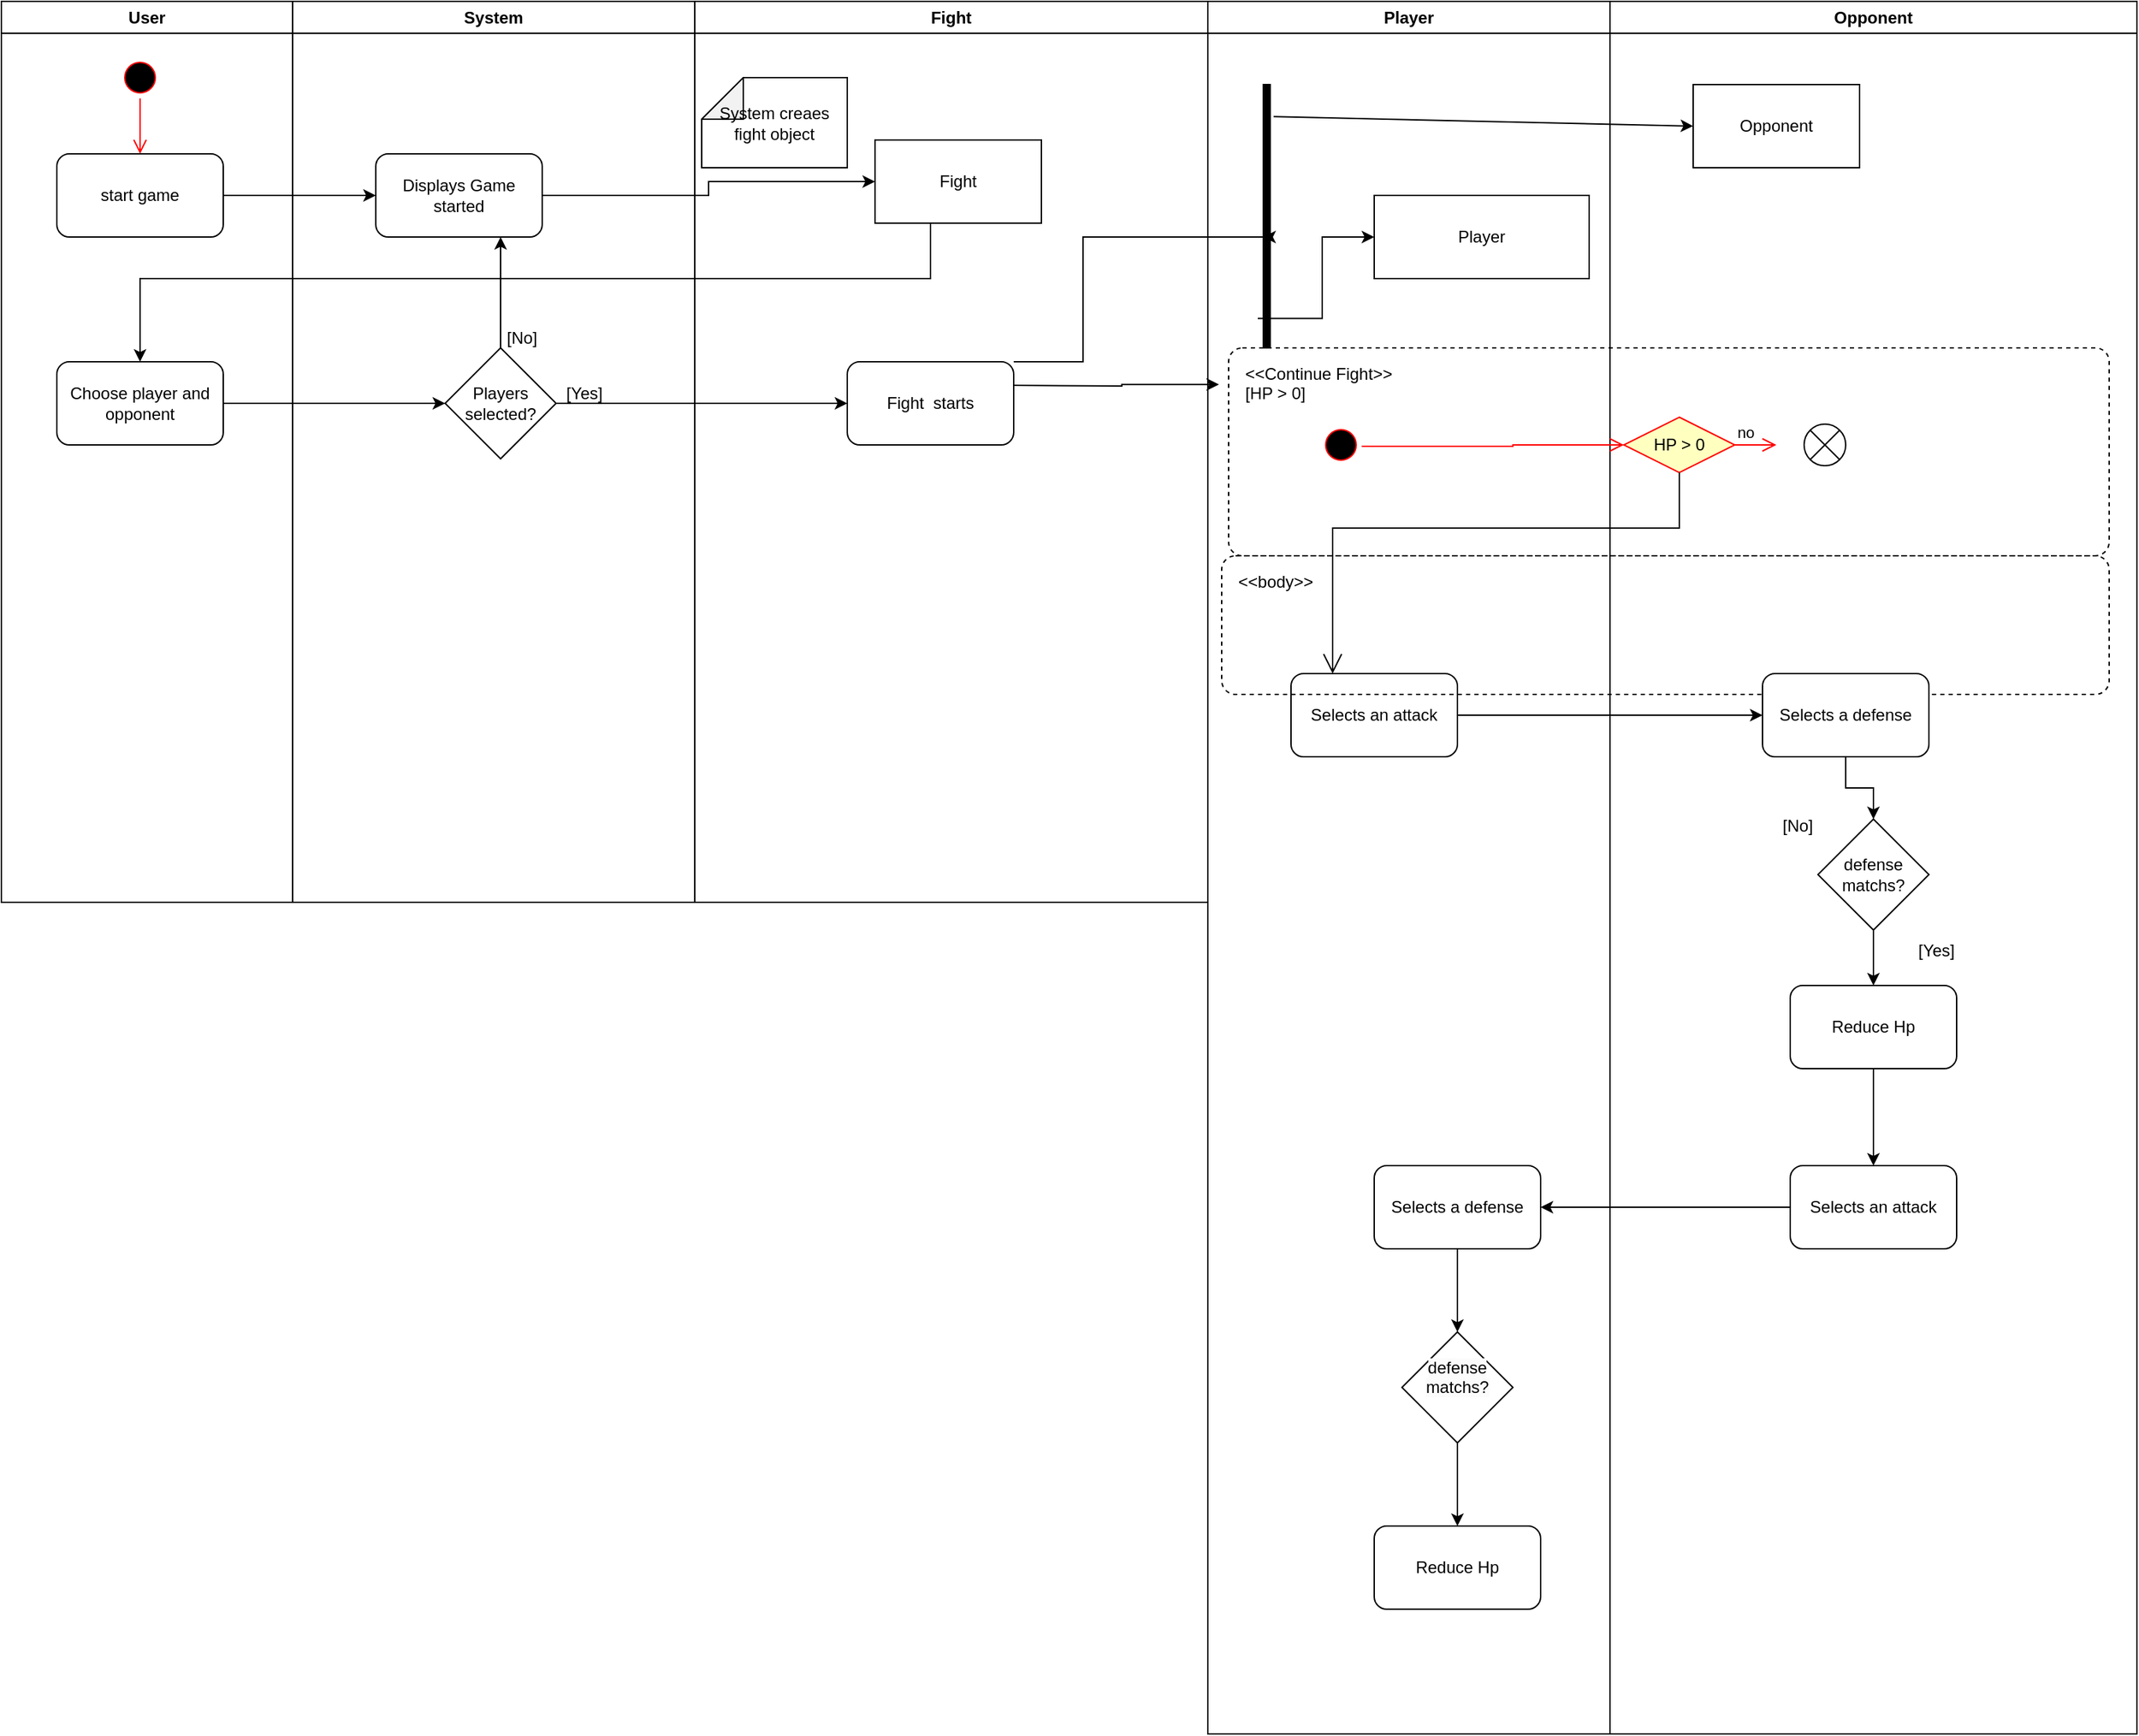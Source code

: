 <mxfile version="24.4.0" type="github">
  <diagram name="Page-1" id="WcU2-rj4ujFakDKieW-e">
    <mxGraphModel dx="1323" dy="765" grid="1" gridSize="10" guides="1" tooltips="1" connect="1" arrows="1" fold="1" page="1" pageScale="1" pageWidth="827" pageHeight="1169" math="0" shadow="0">
      <root>
        <mxCell id="0" />
        <mxCell id="1" parent="0" />
        <mxCell id="Txl1YUPHuKetv443UR-g-1" value="User" style="swimlane;whiteSpace=wrap;html=1;direction=east;" vertex="1" parent="1">
          <mxGeometry x="300" y="100" width="210" height="650" as="geometry" />
        </mxCell>
        <mxCell id="QtDyZnjSP6VQ8vrl4qWN-1" value="" style="ellipse;html=1;shape=startState;fillColor=#000000;strokeColor=#ff0000;" parent="Txl1YUPHuKetv443UR-g-1" vertex="1">
          <mxGeometry x="85" y="40" width="30" height="30" as="geometry" />
        </mxCell>
        <mxCell id="QtDyZnjSP6VQ8vrl4qWN-3" value="start game" style="rounded=1;whiteSpace=wrap;html=1;" parent="Txl1YUPHuKetv443UR-g-1" vertex="1">
          <mxGeometry x="40" y="110" width="120" height="60" as="geometry" />
        </mxCell>
        <mxCell id="QtDyZnjSP6VQ8vrl4qWN-2" value="" style="edgeStyle=orthogonalEdgeStyle;html=1;verticalAlign=bottom;endArrow=open;endSize=8;strokeColor=#ff0000;rounded=0;entryX=0.5;entryY=0;entryDx=0;entryDy=0;" parent="Txl1YUPHuKetv443UR-g-1" source="QtDyZnjSP6VQ8vrl4qWN-1" edge="1" target="QtDyZnjSP6VQ8vrl4qWN-3">
          <mxGeometry relative="1" as="geometry">
            <mxPoint x="-125" y="60" as="targetPoint" />
          </mxGeometry>
        </mxCell>
        <mxCell id="Txl1YUPHuKetv443UR-g-6" value="Choose player and opponent" style="rounded=1;whiteSpace=wrap;html=1;" vertex="1" parent="Txl1YUPHuKetv443UR-g-1">
          <mxGeometry x="40" y="260" width="120" height="60" as="geometry" />
        </mxCell>
        <mxCell id="Txl1YUPHuKetv443UR-g-2" value="System" style="swimlane;whiteSpace=wrap;html=1;" vertex="1" parent="1">
          <mxGeometry x="510" y="100" width="290" height="650" as="geometry" />
        </mxCell>
        <mxCell id="QtDyZnjSP6VQ8vrl4qWN-4" value="Displays Game started" style="rounded=1;whiteSpace=wrap;html=1;" parent="Txl1YUPHuKetv443UR-g-2" vertex="1">
          <mxGeometry x="60" y="110" width="120" height="60" as="geometry" />
        </mxCell>
        <mxCell id="Txl1YUPHuKetv443UR-g-14" style="edgeStyle=orthogonalEdgeStyle;rounded=0;orthogonalLoop=1;jettySize=auto;html=1;entryX=0.75;entryY=1;entryDx=0;entryDy=0;" edge="1" parent="Txl1YUPHuKetv443UR-g-2" source="Txl1YUPHuKetv443UR-g-10" target="QtDyZnjSP6VQ8vrl4qWN-4">
          <mxGeometry relative="1" as="geometry" />
        </mxCell>
        <mxCell id="Txl1YUPHuKetv443UR-g-10" value="Players selected?" style="rhombus;whiteSpace=wrap;html=1;" vertex="1" parent="Txl1YUPHuKetv443UR-g-2">
          <mxGeometry x="110" y="250" width="80" height="80" as="geometry" />
        </mxCell>
        <mxCell id="Txl1YUPHuKetv443UR-g-15" value="[No]" style="text;html=1;align=center;verticalAlign=middle;resizable=0;points=[];autosize=1;strokeColor=none;fillColor=none;" vertex="1" parent="Txl1YUPHuKetv443UR-g-2">
          <mxGeometry x="140" y="228" width="50" height="30" as="geometry" />
        </mxCell>
        <mxCell id="Txl1YUPHuKetv443UR-g-4" value="Fight" style="swimlane;whiteSpace=wrap;html=1;" vertex="1" parent="1">
          <mxGeometry x="800" y="100" width="370" height="650" as="geometry" />
        </mxCell>
        <mxCell id="Txl1YUPHuKetv443UR-g-3" value="Fight" style="rounded=0;whiteSpace=wrap;html=1;" vertex="1" parent="Txl1YUPHuKetv443UR-g-4">
          <mxGeometry x="130" y="100" width="120" height="60" as="geometry" />
        </mxCell>
        <mxCell id="Txl1YUPHuKetv443UR-g-9" value="Fight&amp;nbsp; starts" style="rounded=1;whiteSpace=wrap;html=1;" vertex="1" parent="Txl1YUPHuKetv443UR-g-4">
          <mxGeometry x="110" y="260" width="120" height="60" as="geometry" />
        </mxCell>
        <mxCell id="Txl1YUPHuKetv443UR-g-16" value="System creaes fight object" style="shape=note;whiteSpace=wrap;html=1;backgroundOutline=1;darkOpacity=0.05;direction=north;" vertex="1" parent="Txl1YUPHuKetv443UR-g-4">
          <mxGeometry x="5" y="55" width="105" height="65" as="geometry" />
        </mxCell>
        <mxCell id="Txl1YUPHuKetv443UR-g-5" style="edgeStyle=orthogonalEdgeStyle;rounded=0;orthogonalLoop=1;jettySize=auto;html=1;" edge="1" parent="1" source="QtDyZnjSP6VQ8vrl4qWN-3" target="QtDyZnjSP6VQ8vrl4qWN-4">
          <mxGeometry relative="1" as="geometry" />
        </mxCell>
        <mxCell id="Txl1YUPHuKetv443UR-g-7" style="edgeStyle=orthogonalEdgeStyle;rounded=0;orthogonalLoop=1;jettySize=auto;html=1;entryX=0.5;entryY=0;entryDx=0;entryDy=0;exitX=0.25;exitY=1;exitDx=0;exitDy=0;" edge="1" parent="1" source="Txl1YUPHuKetv443UR-g-3" target="Txl1YUPHuKetv443UR-g-6">
          <mxGeometry relative="1" as="geometry">
            <Array as="points">
              <mxPoint x="970" y="260" />
              <mxPoint x="970" y="300" />
              <mxPoint x="400" y="300" />
            </Array>
          </mxGeometry>
        </mxCell>
        <mxCell id="Txl1YUPHuKetv443UR-g-8" style="edgeStyle=orthogonalEdgeStyle;rounded=0;orthogonalLoop=1;jettySize=auto;html=1;entryX=0;entryY=0.5;entryDx=0;entryDy=0;" edge="1" parent="1" source="QtDyZnjSP6VQ8vrl4qWN-4" target="Txl1YUPHuKetv443UR-g-3">
          <mxGeometry relative="1" as="geometry" />
        </mxCell>
        <mxCell id="Txl1YUPHuKetv443UR-g-11" style="edgeStyle=orthogonalEdgeStyle;rounded=0;orthogonalLoop=1;jettySize=auto;html=1;entryX=0;entryY=0.5;entryDx=0;entryDy=0;" edge="1" parent="1" source="Txl1YUPHuKetv443UR-g-6" target="Txl1YUPHuKetv443UR-g-10">
          <mxGeometry relative="1" as="geometry" />
        </mxCell>
        <mxCell id="Txl1YUPHuKetv443UR-g-12" style="edgeStyle=orthogonalEdgeStyle;rounded=0;orthogonalLoop=1;jettySize=auto;html=1;" edge="1" parent="1" source="Txl1YUPHuKetv443UR-g-10" target="Txl1YUPHuKetv443UR-g-9">
          <mxGeometry relative="1" as="geometry" />
        </mxCell>
        <mxCell id="Txl1YUPHuKetv443UR-g-13" value="[Yes]" style="text;html=1;align=center;verticalAlign=middle;resizable=0;points=[];autosize=1;strokeColor=none;fillColor=none;" vertex="1" parent="1">
          <mxGeometry x="695" y="368" width="50" height="30" as="geometry" />
        </mxCell>
        <mxCell id="Txl1YUPHuKetv443UR-g-26" style="edgeStyle=orthogonalEdgeStyle;rounded=0;orthogonalLoop=1;jettySize=auto;html=1;entryX=-0.011;entryY=0.176;entryDx=0;entryDy=0;entryPerimeter=0;" edge="1" parent="1" target="Txl1YUPHuKetv443UR-g-43">
          <mxGeometry relative="1" as="geometry">
            <mxPoint x="1030" y="377" as="sourcePoint" />
            <mxPoint x="1500" y="340" as="targetPoint" />
            <Array as="points" />
          </mxGeometry>
        </mxCell>
        <mxCell id="Txl1YUPHuKetv443UR-g-28" value="Player" style="swimlane;whiteSpace=wrap;html=1;fillColor=none;" vertex="1" parent="1">
          <mxGeometry x="1170" y="100" width="290" height="1250" as="geometry" />
        </mxCell>
        <mxCell id="Txl1YUPHuKetv443UR-g-29" value="Player" style="rounded=0;whiteSpace=wrap;html=1;" vertex="1" parent="Txl1YUPHuKetv443UR-g-28">
          <mxGeometry x="120" y="140" width="155" height="60" as="geometry" />
        </mxCell>
        <mxCell id="Txl1YUPHuKetv443UR-g-34" style="edgeStyle=orthogonalEdgeStyle;rounded=0;orthogonalLoop=1;jettySize=auto;html=1;entryX=0;entryY=0.5;entryDx=0;entryDy=0;exitX=-0.8;exitY=0.888;exitDx=0;exitDy=0;exitPerimeter=0;" edge="1" parent="Txl1YUPHuKetv443UR-g-28" source="Txl1YUPHuKetv443UR-g-31" target="Txl1YUPHuKetv443UR-g-29">
          <mxGeometry relative="1" as="geometry">
            <mxPoint x="50" y="310" as="sourcePoint" />
          </mxGeometry>
        </mxCell>
        <mxCell id="Txl1YUPHuKetv443UR-g-31" value="" style="html=1;points=[];perimeter=orthogonalPerimeter;fillColor=strokeColor;" vertex="1" parent="Txl1YUPHuKetv443UR-g-28">
          <mxGeometry x="40" y="60" width="5" height="190" as="geometry" />
        </mxCell>
        <mxCell id="Txl1YUPHuKetv443UR-g-24" value="Selects an attack" style="rounded=1;whiteSpace=wrap;html=1;" vertex="1" parent="Txl1YUPHuKetv443UR-g-28">
          <mxGeometry x="60" y="485" width="120" height="60" as="geometry" />
        </mxCell>
        <mxCell id="Txl1YUPHuKetv443UR-g-43" value="&amp;lt;&amp;lt;Continue Fight&amp;gt;&amp;gt;&lt;div&gt;[HP &amp;gt; 0]&lt;br&gt;&lt;div&gt;&lt;br&gt;&lt;/div&gt;&lt;/div&gt;" style="dashed=1;rounded=1;absoluteArcSize=1;arcSize=20;html=1;verticalAlign=top;align=left;spacingTop=5;spacingLeft=10;whiteSpace=wrap;fillColor=none;" vertex="1" parent="Txl1YUPHuKetv443UR-g-28">
          <mxGeometry x="15" y="250" width="635" height="150" as="geometry" />
        </mxCell>
        <mxCell id="Txl1YUPHuKetv443UR-g-46" value="" style="ellipse;html=1;shape=startState;fillColor=#000000;strokeColor=#ff0000;" vertex="1" parent="Txl1YUPHuKetv443UR-g-28">
          <mxGeometry x="81" y="305" width="30" height="30" as="geometry" />
        </mxCell>
        <mxCell id="Txl1YUPHuKetv443UR-g-50" value="no" style="edgeStyle=orthogonalEdgeStyle;html=1;align=left;verticalAlign=bottom;endArrow=open;endSize=8;strokeColor=#ff0000;rounded=0;" edge="1" source="Txl1YUPHuKetv443UR-g-49" parent="Txl1YUPHuKetv443UR-g-28">
          <mxGeometry x="-1" relative="1" as="geometry">
            <mxPoint x="410" y="320" as="targetPoint" />
          </mxGeometry>
        </mxCell>
        <mxCell id="Txl1YUPHuKetv443UR-g-56" value="&amp;lt;&amp;lt;body&amp;gt;&amp;gt;" style="dashed=1;rounded=1;absoluteArcSize=1;arcSize=20;html=1;verticalAlign=top;align=left;spacingTop=5;spacingLeft=10;whiteSpace=wrap;fillColor=none;" vertex="1" parent="Txl1YUPHuKetv443UR-g-28">
          <mxGeometry x="10" y="400" width="640" height="100" as="geometry" />
        </mxCell>
        <mxCell id="Txl1YUPHuKetv443UR-g-67" value="" style="edgeStyle=orthogonalEdgeStyle;rounded=0;orthogonalLoop=1;jettySize=auto;html=1;" edge="1" parent="Txl1YUPHuKetv443UR-g-28" source="Txl1YUPHuKetv443UR-g-62" target="Txl1YUPHuKetv443UR-g-65">
          <mxGeometry relative="1" as="geometry" />
        </mxCell>
        <mxCell id="Txl1YUPHuKetv443UR-g-62" value="Selects a defense" style="rounded=1;whiteSpace=wrap;html=1;" vertex="1" parent="Txl1YUPHuKetv443UR-g-28">
          <mxGeometry x="120" y="840" width="120" height="60" as="geometry" />
        </mxCell>
        <mxCell id="Txl1YUPHuKetv443UR-g-68" value="" style="edgeStyle=orthogonalEdgeStyle;rounded=0;orthogonalLoop=1;jettySize=auto;html=1;" edge="1" parent="Txl1YUPHuKetv443UR-g-28" source="Txl1YUPHuKetv443UR-g-65" target="Txl1YUPHuKetv443UR-g-66">
          <mxGeometry relative="1" as="geometry" />
        </mxCell>
        <mxCell id="Txl1YUPHuKetv443UR-g-65" value="&#xa;&lt;span style=&quot;color: rgb(0, 0, 0); font-family: Helvetica; font-size: 12px; font-style: normal; font-variant-ligatures: normal; font-variant-caps: normal; font-weight: 400; letter-spacing: normal; orphans: 2; text-align: center; text-indent: 0px; text-transform: none; widows: 2; word-spacing: 0px; -webkit-text-stroke-width: 0px; white-space: normal; background-color: rgb(251, 251, 251); text-decoration-thickness: initial; text-decoration-style: initial; text-decoration-color: initial; display: inline !important; float: none;&quot;&gt;defense matchs?&lt;/span&gt;&#xa;&#xa;" style="rhombus;whiteSpace=wrap;html=1;" vertex="1" parent="Txl1YUPHuKetv443UR-g-28">
          <mxGeometry x="140" y="960" width="80" height="80" as="geometry" />
        </mxCell>
        <mxCell id="Txl1YUPHuKetv443UR-g-66" value="Reduce Hp" style="rounded=1;whiteSpace=wrap;html=1;" vertex="1" parent="Txl1YUPHuKetv443UR-g-28">
          <mxGeometry x="120" y="1100" width="120" height="60" as="geometry" />
        </mxCell>
        <mxCell id="Txl1YUPHuKetv443UR-g-30" style="edgeStyle=orthogonalEdgeStyle;rounded=0;orthogonalLoop=1;jettySize=auto;html=1;exitX=1;exitY=0;exitDx=0;exitDy=0;" edge="1" parent="1" source="Txl1YUPHuKetv443UR-g-9">
          <mxGeometry relative="1" as="geometry">
            <mxPoint x="1210" y="270" as="targetPoint" />
            <Array as="points">
              <mxPoint x="1080" y="360" />
              <mxPoint x="1080" y="270" />
              <mxPoint x="1211" y="270" />
            </Array>
          </mxGeometry>
        </mxCell>
        <mxCell id="Txl1YUPHuKetv443UR-g-33" value="Opponent" style="swimlane;whiteSpace=wrap;html=1;" vertex="1" parent="1">
          <mxGeometry x="1460" y="100" width="380" height="1250" as="geometry" />
        </mxCell>
        <mxCell id="Txl1YUPHuKetv443UR-g-35" value="Opponent" style="rounded=0;whiteSpace=wrap;html=1;" vertex="1" parent="Txl1YUPHuKetv443UR-g-33">
          <mxGeometry x="60" y="60" width="120" height="60" as="geometry" />
        </mxCell>
        <mxCell id="Txl1YUPHuKetv443UR-g-39" value="" style="edgeStyle=orthogonalEdgeStyle;rounded=0;orthogonalLoop=1;jettySize=auto;html=1;" edge="1" parent="Txl1YUPHuKetv443UR-g-33" source="Txl1YUPHuKetv443UR-g-37" target="Txl1YUPHuKetv443UR-g-38">
          <mxGeometry relative="1" as="geometry" />
        </mxCell>
        <mxCell id="Txl1YUPHuKetv443UR-g-37" value="Selects a defense" style="rounded=1;whiteSpace=wrap;html=1;" vertex="1" parent="Txl1YUPHuKetv443UR-g-33">
          <mxGeometry x="110" y="485" width="120" height="60" as="geometry" />
        </mxCell>
        <mxCell id="Txl1YUPHuKetv443UR-g-41" value="" style="edgeStyle=orthogonalEdgeStyle;rounded=0;orthogonalLoop=1;jettySize=auto;html=1;" edge="1" parent="Txl1YUPHuKetv443UR-g-33" source="Txl1YUPHuKetv443UR-g-38" target="Txl1YUPHuKetv443UR-g-40">
          <mxGeometry relative="1" as="geometry" />
        </mxCell>
        <mxCell id="Txl1YUPHuKetv443UR-g-38" value="defense matchs?" style="rhombus;whiteSpace=wrap;html=1;" vertex="1" parent="Txl1YUPHuKetv443UR-g-33">
          <mxGeometry x="150" y="590" width="80" height="80" as="geometry" />
        </mxCell>
        <mxCell id="Txl1YUPHuKetv443UR-g-59" value="" style="edgeStyle=orthogonalEdgeStyle;rounded=0;orthogonalLoop=1;jettySize=auto;html=1;" edge="1" parent="Txl1YUPHuKetv443UR-g-33" source="Txl1YUPHuKetv443UR-g-40" target="Txl1YUPHuKetv443UR-g-58">
          <mxGeometry relative="1" as="geometry" />
        </mxCell>
        <mxCell id="Txl1YUPHuKetv443UR-g-40" value="Reduce Hp" style="rounded=1;whiteSpace=wrap;html=1;" vertex="1" parent="Txl1YUPHuKetv443UR-g-33">
          <mxGeometry x="130" y="710" width="120" height="60" as="geometry" />
        </mxCell>
        <mxCell id="Txl1YUPHuKetv443UR-g-49" value="HP &amp;gt; 0" style="rhombus;whiteSpace=wrap;html=1;fontColor=#000000;fillColor=#ffffc0;strokeColor=#ff0000;" vertex="1" parent="Txl1YUPHuKetv443UR-g-33">
          <mxGeometry x="10" y="300" width="80" height="40" as="geometry" />
        </mxCell>
        <mxCell id="Txl1YUPHuKetv443UR-g-53" value="" style="shape=sumEllipse;perimeter=ellipsePerimeter;html=1;backgroundOutline=1;" vertex="1" parent="Txl1YUPHuKetv443UR-g-33">
          <mxGeometry x="140" y="305" width="30" height="30" as="geometry" />
        </mxCell>
        <mxCell id="Txl1YUPHuKetv443UR-g-42" value="[No]" style="text;html=1;align=center;verticalAlign=middle;resizable=0;points=[];autosize=1;strokeColor=none;fillColor=none;" vertex="1" parent="Txl1YUPHuKetv443UR-g-33">
          <mxGeometry x="110" y="580" width="50" height="30" as="geometry" />
        </mxCell>
        <mxCell id="Txl1YUPHuKetv443UR-g-55" value="[Yes]" style="text;html=1;align=center;verticalAlign=middle;resizable=0;points=[];autosize=1;strokeColor=none;fillColor=none;" vertex="1" parent="Txl1YUPHuKetv443UR-g-33">
          <mxGeometry x="210" y="670" width="50" height="30" as="geometry" />
        </mxCell>
        <mxCell id="Txl1YUPHuKetv443UR-g-58" value="Selects an attack" style="rounded=1;whiteSpace=wrap;html=1;" vertex="1" parent="Txl1YUPHuKetv443UR-g-33">
          <mxGeometry x="130" y="840" width="120" height="60" as="geometry" />
        </mxCell>
        <mxCell id="Txl1YUPHuKetv443UR-g-36" value="" style="endArrow=classic;html=1;rounded=0;entryX=0;entryY=0.5;entryDx=0;entryDy=0;exitX=1.486;exitY=0.122;exitDx=0;exitDy=0;exitPerimeter=0;" edge="1" parent="1" source="Txl1YUPHuKetv443UR-g-31" target="Txl1YUPHuKetv443UR-g-35">
          <mxGeometry width="50" height="50" relative="1" as="geometry">
            <mxPoint x="1190" y="220" as="sourcePoint" />
            <mxPoint x="1240" y="170" as="targetPoint" />
          </mxGeometry>
        </mxCell>
        <mxCell id="Txl1YUPHuKetv443UR-g-27" style="edgeStyle=orthogonalEdgeStyle;rounded=0;orthogonalLoop=1;jettySize=auto;html=1;entryX=0;entryY=0.5;entryDx=0;entryDy=0;" edge="1" parent="1" source="Txl1YUPHuKetv443UR-g-24" target="Txl1YUPHuKetv443UR-g-37">
          <mxGeometry relative="1" as="geometry">
            <mxPoint x="1560" y="440" as="targetPoint" />
            <Array as="points" />
          </mxGeometry>
        </mxCell>
        <mxCell id="Txl1YUPHuKetv443UR-g-47" value="" style="edgeStyle=orthogonalEdgeStyle;html=1;verticalAlign=bottom;endArrow=open;endSize=8;strokeColor=#ff0000;rounded=0;entryX=0;entryY=0.5;entryDx=0;entryDy=0;" edge="1" source="Txl1YUPHuKetv443UR-g-46" parent="1" target="Txl1YUPHuKetv443UR-g-49">
          <mxGeometry relative="1" as="geometry">
            <mxPoint x="1390" y="420" as="targetPoint" />
            <Array as="points">
              <mxPoint x="1390" y="421" />
            </Array>
          </mxGeometry>
        </mxCell>
        <mxCell id="Txl1YUPHuKetv443UR-g-52" value="" style="endArrow=open;endFill=1;endSize=12;html=1;rounded=0;entryX=0.25;entryY=0;entryDx=0;entryDy=0;exitX=0.5;exitY=1;exitDx=0;exitDy=0;" edge="1" parent="1" source="Txl1YUPHuKetv443UR-g-49" target="Txl1YUPHuKetv443UR-g-24">
          <mxGeometry width="160" relative="1" as="geometry">
            <mxPoint x="1490" y="430" as="sourcePoint" />
            <mxPoint x="1650" y="430" as="targetPoint" />
            <Array as="points">
              <mxPoint x="1510" y="480" />
              <mxPoint x="1260" y="480" />
            </Array>
          </mxGeometry>
        </mxCell>
        <mxCell id="Txl1YUPHuKetv443UR-g-57" style="edgeStyle=orthogonalEdgeStyle;rounded=0;orthogonalLoop=1;jettySize=auto;html=1;exitX=0;exitY=0.5;exitDx=0;exitDy=0;entryX=1;entryY=0.5;entryDx=0;entryDy=0;" edge="1" parent="1" source="Txl1YUPHuKetv443UR-g-58" target="Txl1YUPHuKetv443UR-g-62">
          <mxGeometry relative="1" as="geometry">
            <mxPoint x="1450" y="970" as="targetPoint" />
          </mxGeometry>
        </mxCell>
      </root>
    </mxGraphModel>
  </diagram>
</mxfile>
